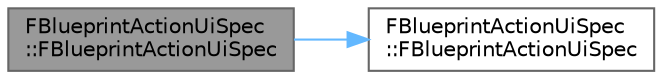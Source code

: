 digraph "FBlueprintActionUiSpec::FBlueprintActionUiSpec"
{
 // INTERACTIVE_SVG=YES
 // LATEX_PDF_SIZE
  bgcolor="transparent";
  edge [fontname=Helvetica,fontsize=10,labelfontname=Helvetica,labelfontsize=10];
  node [fontname=Helvetica,fontsize=10,shape=box,height=0.2,width=0.4];
  rankdir="LR";
  Node1 [id="Node000001",label="FBlueprintActionUiSpec\l::FBlueprintActionUiSpec",height=0.2,width=0.4,color="gray40", fillcolor="grey60", style="filled", fontcolor="black",tooltip=" "];
  Node1 -> Node2 [id="edge1_Node000001_Node000002",color="steelblue1",style="solid",tooltip=" "];
  Node2 [id="Node000002",label="FBlueprintActionUiSpec\l::FBlueprintActionUiSpec",height=0.2,width=0.4,color="grey40", fillcolor="white", style="filled",URL="$dd/d1a/structFBlueprintActionUiSpec.html#ab9ffcfe9ff9a9fbdc63a13f4ac667c95",tooltip=" "];
}
